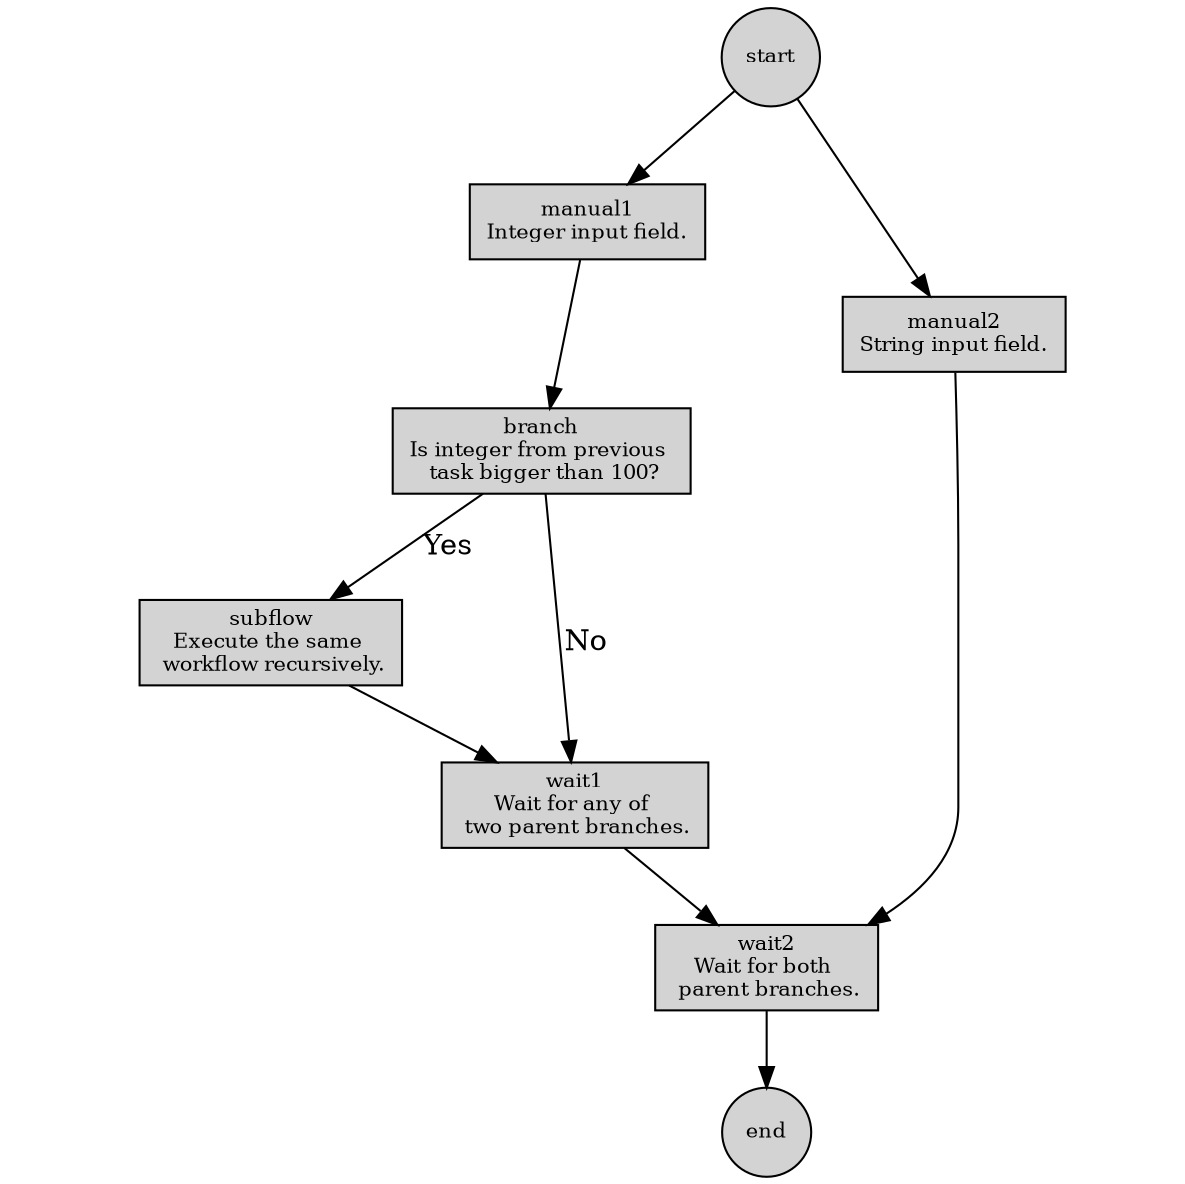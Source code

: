 digraph graph_name {
  graph [
    fontsize = 10,
    overlap = false,
    ratio = 1.0,
  ];

  node [
    style = "filled"
    fontsize = 10,
  ];

  edge [
  ];

  // node define
  start [shape = circle];
  manual1 [shape = box, label = "manual1\nInteger input field."];
  manual2 [shape = box, label = "manual2\nString input field."];
  branch [shape = box, label = "branch\nIs integer from previous \n task bigger than 100?"];
  subflow [shape = box, label = "subflow\nExecute the same \n workflow recursively."];
  wait1 [shape = box, label = "wait1\nWait for any of \n two parent branches."];
  wait2 [shape = box, label = "wait2\nWait for both \n parent branches."];
  end [shape = circle];

  start -> manual1;
  start -> manual2;
  manual1 -> branch;
  branch -> subflow[label = "Yes"];
  branch -> wait1[label = "No"];
  subflow -> wait1;
  wait1 -> wait2;
  manual2 -> wait2;
  wait2 -> end;
}